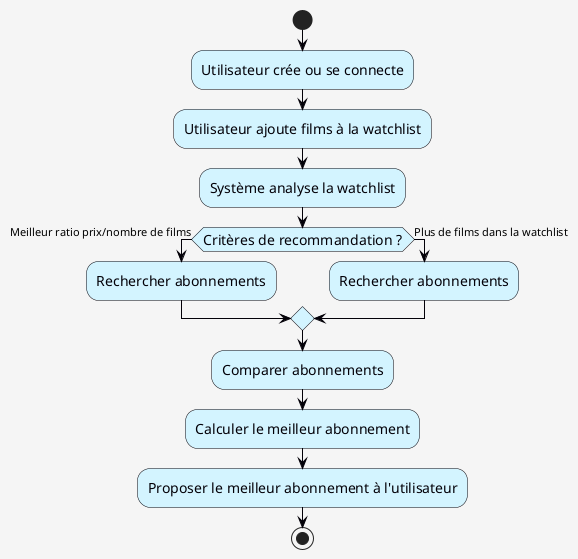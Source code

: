 @startuml 

skinparam backgroundColor #F5F5F5
skinparam activity {
    BackgroundColor #d3f4ff
    BorderColor #030108
    ArrowColor #030108
    FontName Arial
    FontSize 14
    FontColor #030108
}
skinparam decision {
    BackgroundColor #030108
    BorderColor #030108
}
skinparam start {
    BackgroundColor #32CD32
    BorderColor #008000
}
skinparam end {
    BackgroundColor #ff6347
    BorderColor #030108
}

start

:Utilisateur crée ou se connecte;

:Utilisateur ajoute films à la watchlist;

:Système analyse la watchlist;

if (Critères de recommandation ?) then (Meilleur ratio prix/nombre de films)
    :Rechercher abonnements;
else (Plus de films dans la watchlist)
    :Rechercher abonnements;
endif

:Comparer abonnements;
:Calculer le meilleur abonnement;
:Proposer le meilleur abonnement à l'utilisateur;

stop
@enduml
